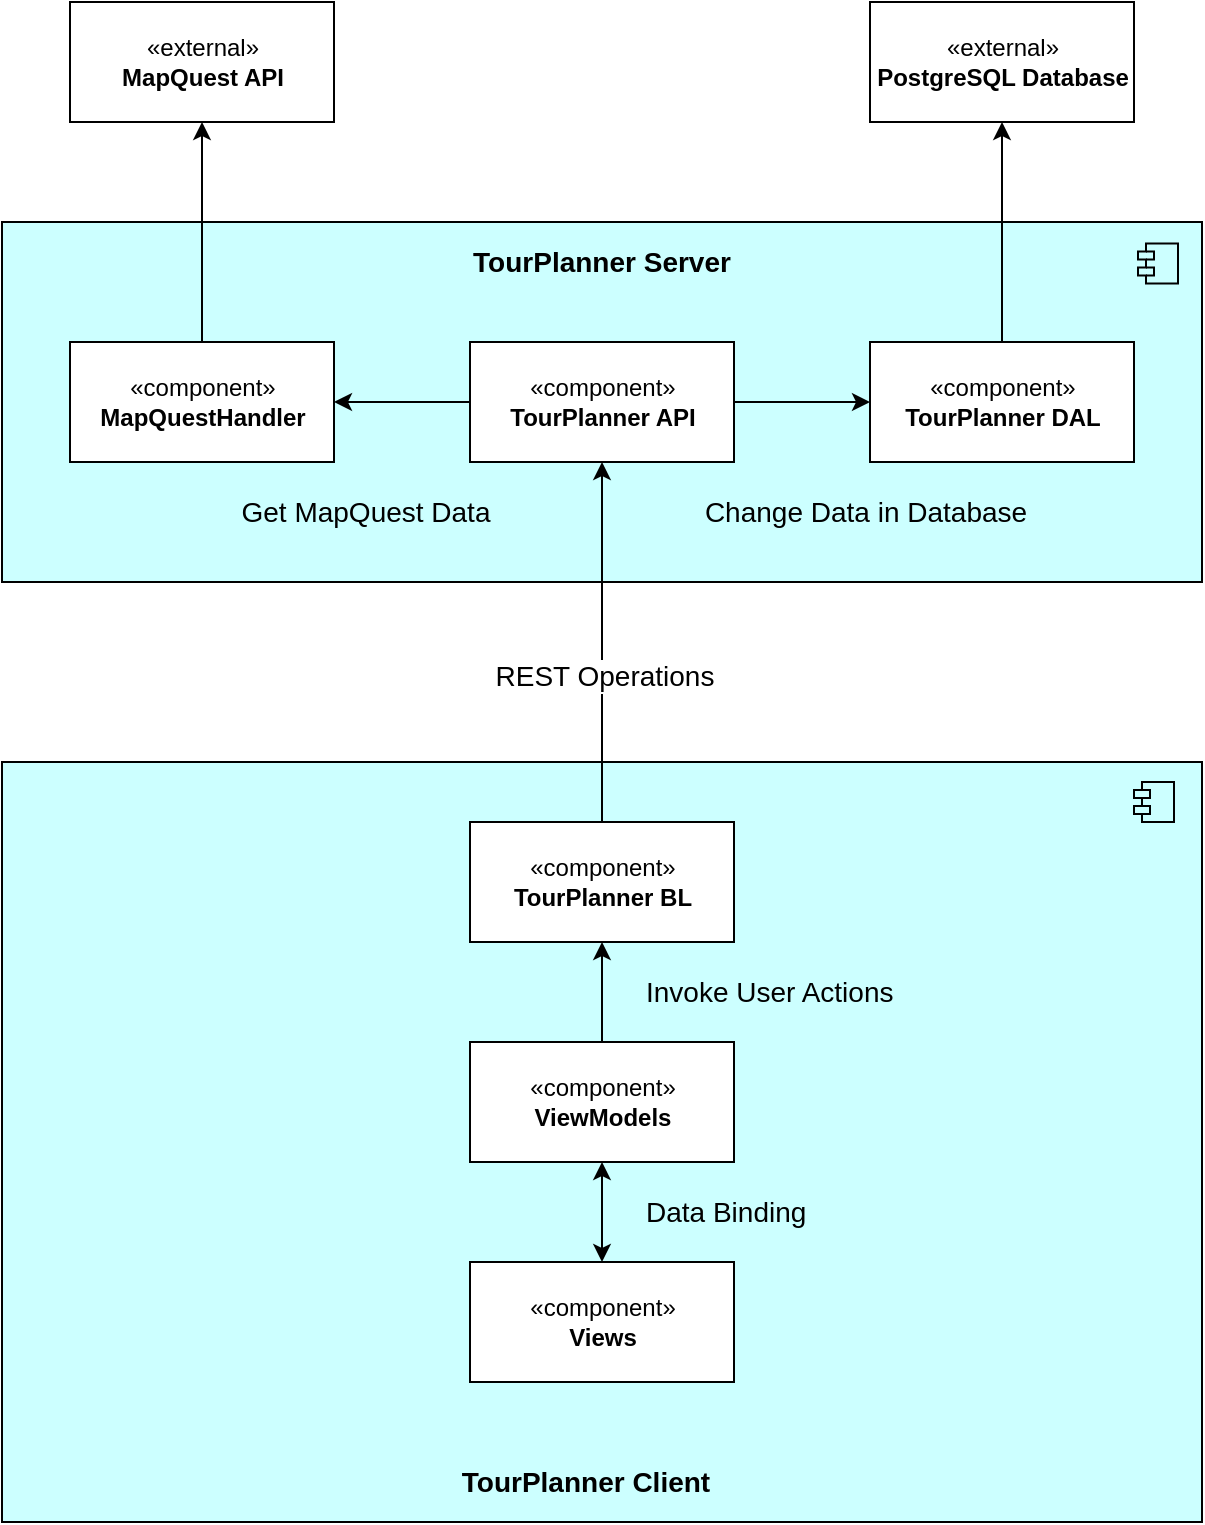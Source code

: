 <mxfile version="16.5.1" type="device"><diagram id="EkRrzrDEgNjFKN_9dOw8" name="Seite-1"><mxGraphModel dx="1422" dy="857" grid="1" gridSize="10" guides="1" tooltips="1" connect="1" arrows="1" fold="1" page="1" pageScale="1" pageWidth="827" pageHeight="1169" math="0" shadow="0"><root><mxCell id="0"/><mxCell id="1" parent="0"/><mxCell id="OAxpw8vTHqimlCDdk_dc-20" value="" style="group;fillColor=none;" vertex="1" connectable="0" parent="1"><mxGeometry x="114" y="690" width="600" height="380" as="geometry"/></mxCell><mxCell id="OAxpw8vTHqimlCDdk_dc-21" value="" style="rounded=0;whiteSpace=wrap;html=1;gradientColor=none;fillColor=#CCFFFF;" vertex="1" parent="OAxpw8vTHqimlCDdk_dc-20"><mxGeometry width="600" height="380.0" as="geometry"/></mxCell><mxCell id="OAxpw8vTHqimlCDdk_dc-22" value="&lt;b style=&quot;font-size: 14px;&quot;&gt;TourPlanner Client&lt;/b&gt;" style="text;html=1;strokeColor=none;fillColor=none;align=center;verticalAlign=middle;whiteSpace=wrap;rounded=0;fontSize=14;" vertex="1" parent="OAxpw8vTHqimlCDdk_dc-20"><mxGeometry x="186" y="340" width="212" height="40" as="geometry"/></mxCell><mxCell id="OAxpw8vTHqimlCDdk_dc-25" value="" style="shape=module;jettyWidth=8;jettyHeight=4;fillColor=#CCFFFF;gradientColor=none;" vertex="1" parent="OAxpw8vTHqimlCDdk_dc-20"><mxGeometry x="566" y="10" width="20" height="20" as="geometry"/></mxCell><mxCell id="OAxpw8vTHqimlCDdk_dc-29" value="Data Binding" style="text;html=1;strokeColor=none;fillColor=none;align=left;verticalAlign=middle;whiteSpace=wrap;rounded=0;fontSize=14;" vertex="1" parent="OAxpw8vTHqimlCDdk_dc-20"><mxGeometry x="320" y="210" width="230" height="30" as="geometry"/></mxCell><mxCell id="OAxpw8vTHqimlCDdk_dc-30" value="Invoke User Actions" style="text;html=1;strokeColor=none;fillColor=none;align=left;verticalAlign=middle;whiteSpace=wrap;rounded=0;fontSize=14;" vertex="1" parent="OAxpw8vTHqimlCDdk_dc-20"><mxGeometry x="320" y="100" width="230" height="30" as="geometry"/></mxCell><mxCell id="OAxpw8vTHqimlCDdk_dc-19" value="" style="group;fillColor=none;" vertex="1" connectable="0" parent="1"><mxGeometry x="114" y="420" width="600" height="180" as="geometry"/></mxCell><mxCell id="OAxpw8vTHqimlCDdk_dc-17" value="" style="rounded=0;whiteSpace=wrap;html=1;gradientColor=none;fillColor=#CCFFFF;" vertex="1" parent="OAxpw8vTHqimlCDdk_dc-19"><mxGeometry width="600" height="180" as="geometry"/></mxCell><mxCell id="OAxpw8vTHqimlCDdk_dc-18" value="&lt;b style=&quot;font-size: 14px;&quot;&gt;TourPlanner Server&lt;/b&gt;" style="text;html=1;strokeColor=none;fillColor=none;align=center;verticalAlign=middle;whiteSpace=wrap;rounded=0;fontSize=14;" vertex="1" parent="OAxpw8vTHqimlCDdk_dc-19"><mxGeometry x="194" width="212" height="40" as="geometry"/></mxCell><mxCell id="OAxpw8vTHqimlCDdk_dc-26" value="" style="shape=module;jettyWidth=8;jettyHeight=4;fillColor=#CCFFFF;gradientColor=none;" vertex="1" parent="OAxpw8vTHqimlCDdk_dc-19"><mxGeometry x="568" y="10.71" width="20" height="20" as="geometry"/></mxCell><mxCell id="OAxpw8vTHqimlCDdk_dc-31" value="Change Data in Database" style="text;html=1;strokeColor=none;fillColor=none;align=center;verticalAlign=middle;whiteSpace=wrap;rounded=0;fontSize=14;" vertex="1" parent="OAxpw8vTHqimlCDdk_dc-19"><mxGeometry x="346" y="130" width="172" height="30" as="geometry"/></mxCell><mxCell id="OAxpw8vTHqimlCDdk_dc-32" value="Get MapQuest Data" style="text;html=1;strokeColor=none;fillColor=none;align=center;verticalAlign=middle;whiteSpace=wrap;rounded=0;fontSize=14;" vertex="1" parent="OAxpw8vTHqimlCDdk_dc-19"><mxGeometry x="96" y="130" width="172" height="30" as="geometry"/></mxCell><mxCell id="OAxpw8vTHqimlCDdk_dc-2" value="«external»&lt;br&gt;&lt;b&gt;MapQuest API&lt;/b&gt;" style="html=1;" vertex="1" parent="1"><mxGeometry x="148" y="310" width="132" height="60" as="geometry"/></mxCell><mxCell id="OAxpw8vTHqimlCDdk_dc-3" value="«external»&lt;br&gt;&lt;b&gt;PostgreSQL Database&lt;/b&gt;" style="html=1;" vertex="1" parent="1"><mxGeometry x="548" y="310" width="132" height="60" as="geometry"/></mxCell><mxCell id="OAxpw8vTHqimlCDdk_dc-13" style="edgeStyle=orthogonalEdgeStyle;rounded=0;orthogonalLoop=1;jettySize=auto;html=1;startArrow=none;startFill=0;endArrow=classic;endFill=1;" edge="1" parent="1" source="OAxpw8vTHqimlCDdk_dc-4" target="OAxpw8vTHqimlCDdk_dc-5"><mxGeometry relative="1" as="geometry"/></mxCell><mxCell id="OAxpw8vTHqimlCDdk_dc-14" style="edgeStyle=orthogonalEdgeStyle;rounded=0;orthogonalLoop=1;jettySize=auto;html=1;startArrow=none;startFill=0;endArrow=classic;endFill=1;" edge="1" parent="1" source="OAxpw8vTHqimlCDdk_dc-4" target="OAxpw8vTHqimlCDdk_dc-6"><mxGeometry relative="1" as="geometry"/></mxCell><mxCell id="OAxpw8vTHqimlCDdk_dc-4" value="«component»&lt;br&gt;&lt;b&gt;TourPlanner API&lt;/b&gt;" style="html=1;" vertex="1" parent="1"><mxGeometry x="348" y="480" width="132" height="60" as="geometry"/></mxCell><mxCell id="OAxpw8vTHqimlCDdk_dc-16" style="edgeStyle=orthogonalEdgeStyle;rounded=0;orthogonalLoop=1;jettySize=auto;html=1;startArrow=none;startFill=0;endArrow=classic;endFill=1;" edge="1" parent="1" source="OAxpw8vTHqimlCDdk_dc-5" target="OAxpw8vTHqimlCDdk_dc-3"><mxGeometry relative="1" as="geometry"/></mxCell><mxCell id="OAxpw8vTHqimlCDdk_dc-5" value="«component»&lt;br&gt;&lt;b&gt;TourPlanner DAL&lt;/b&gt;" style="html=1;" vertex="1" parent="1"><mxGeometry x="548" y="480" width="132" height="60" as="geometry"/></mxCell><mxCell id="OAxpw8vTHqimlCDdk_dc-15" style="edgeStyle=orthogonalEdgeStyle;rounded=0;orthogonalLoop=1;jettySize=auto;html=1;startArrow=none;startFill=0;endArrow=classic;endFill=1;" edge="1" parent="1" source="OAxpw8vTHqimlCDdk_dc-6" target="OAxpw8vTHqimlCDdk_dc-2"><mxGeometry relative="1" as="geometry"/></mxCell><mxCell id="OAxpw8vTHqimlCDdk_dc-6" value="«component»&lt;br&gt;&lt;b&gt;MapQuestHandler&lt;/b&gt;" style="html=1;" vertex="1" parent="1"><mxGeometry x="148" y="480" width="132" height="60" as="geometry"/></mxCell><mxCell id="OAxpw8vTHqimlCDdk_dc-12" style="edgeStyle=orthogonalEdgeStyle;rounded=0;orthogonalLoop=1;jettySize=auto;html=1;startArrow=none;startFill=0;endArrow=classic;endFill=1;" edge="1" parent="1" source="OAxpw8vTHqimlCDdk_dc-7" target="OAxpw8vTHqimlCDdk_dc-4"><mxGeometry relative="1" as="geometry"/></mxCell><mxCell id="OAxpw8vTHqimlCDdk_dc-28" value="REST Operations" style="edgeLabel;html=1;align=center;verticalAlign=middle;resizable=0;points=[];fontSize=14;" vertex="1" connectable="0" parent="OAxpw8vTHqimlCDdk_dc-12"><mxGeometry x="-0.189" y="-1" relative="1" as="geometry"><mxPoint as="offset"/></mxGeometry></mxCell><mxCell id="OAxpw8vTHqimlCDdk_dc-7" value="«component»&lt;br&gt;&lt;b&gt;TourPlanner BL&lt;/b&gt;" style="html=1;" vertex="1" parent="1"><mxGeometry x="348" y="720" width="132" height="60" as="geometry"/></mxCell><mxCell id="OAxpw8vTHqimlCDdk_dc-10" style="edgeStyle=orthogonalEdgeStyle;rounded=0;orthogonalLoop=1;jettySize=auto;html=1;startArrow=classic;startFill=1;" edge="1" parent="1" source="OAxpw8vTHqimlCDdk_dc-8" target="OAxpw8vTHqimlCDdk_dc-9"><mxGeometry relative="1" as="geometry"/></mxCell><mxCell id="OAxpw8vTHqimlCDdk_dc-11" style="edgeStyle=orthogonalEdgeStyle;rounded=0;orthogonalLoop=1;jettySize=auto;html=1;startArrow=none;startFill=0;endArrow=classic;endFill=1;" edge="1" parent="1" source="OAxpw8vTHqimlCDdk_dc-8" target="OAxpw8vTHqimlCDdk_dc-7"><mxGeometry relative="1" as="geometry"/></mxCell><mxCell id="OAxpw8vTHqimlCDdk_dc-8" value="«component»&lt;br&gt;&lt;b&gt;ViewModels&lt;/b&gt;" style="html=1;" vertex="1" parent="1"><mxGeometry x="348" y="830" width="132" height="60" as="geometry"/></mxCell><mxCell id="OAxpw8vTHqimlCDdk_dc-9" value="«component»&lt;br&gt;&lt;b&gt;Views&lt;/b&gt;" style="html=1;" vertex="1" parent="1"><mxGeometry x="348" y="940" width="132" height="60" as="geometry"/></mxCell></root></mxGraphModel></diagram></mxfile>